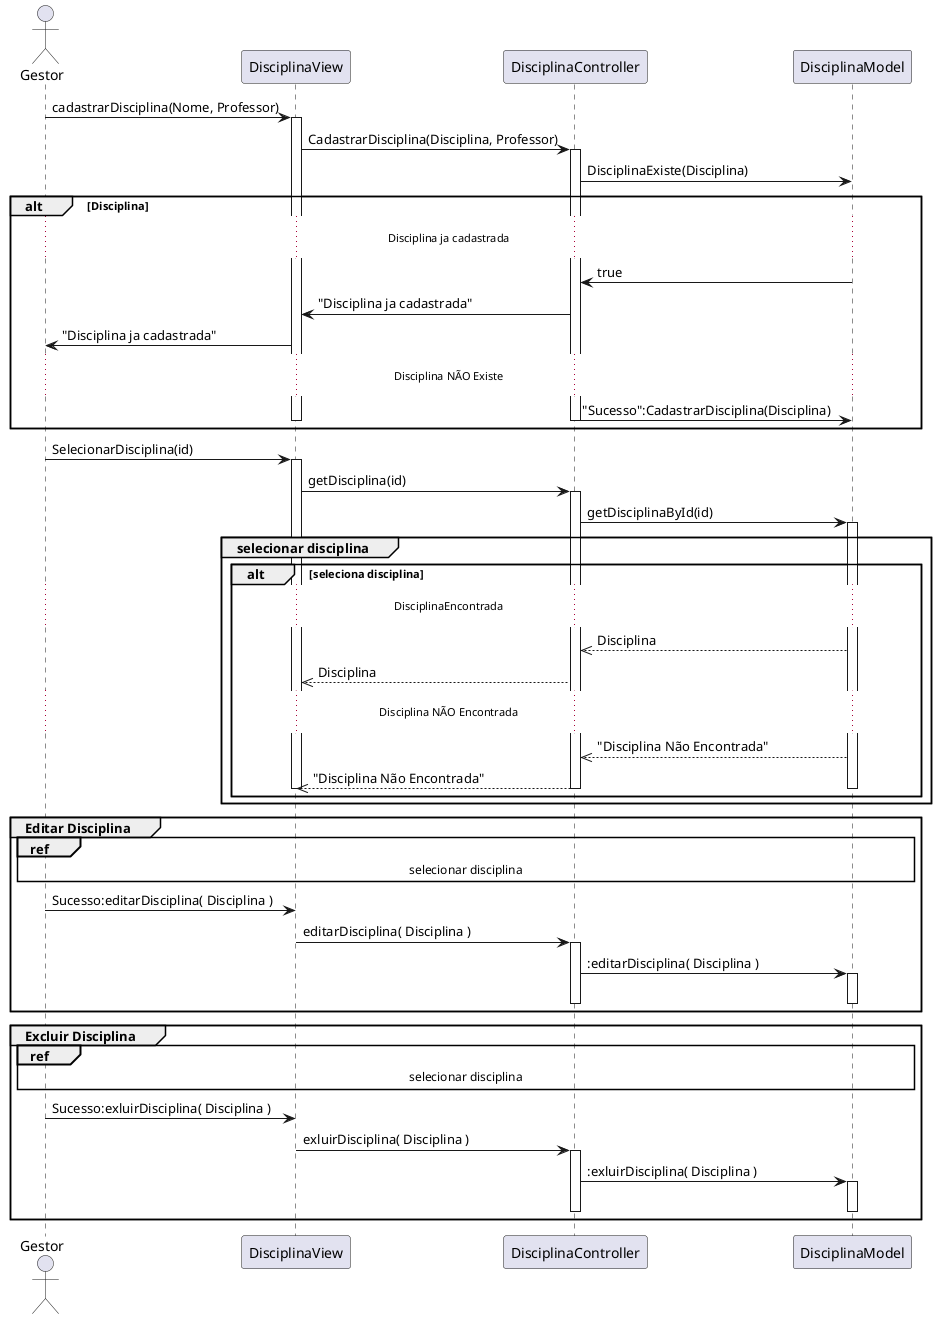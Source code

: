 @startuml
actor Gestor

participant DisciplinaView
participant DisciplinaController
participant DisciplinaModel



Gestor -> DisciplinaView : cadastrarDisciplina(Nome, Professor)
activate DisciplinaView
DisciplinaView -> DisciplinaController: CadastrarDisciplina(Disciplina, Professor)
activate DisciplinaController
DisciplinaController -> DisciplinaModel : DisciplinaExiste(Disciplina)
alt Disciplina
    ...Disciplina ja cadastrada...
    DisciplinaModel -> DisciplinaController : true
    DisciplinaController -> DisciplinaView : "Disciplina ja cadastrada"
    DisciplinaView -> Gestor: "Disciplina ja cadastrada"
    ...Disciplina NÃO Existe...
    DisciplinaController -> DisciplinaModel: "Sucesso":CadastrarDisciplina(Disciplina)
    deactivate DisciplinaModel
    deactivate DisciplinaController
    deactivate DisciplinaView
end

Gestor -> DisciplinaView : SelecionarDisciplina(id)
activate DisciplinaView
DisciplinaView -> DisciplinaController : getDisciplina(id)
activate DisciplinaController
DisciplinaController -> DisciplinaModel: getDisciplinaById(id)
activate DisciplinaModel
group selecionar disciplina
    alt seleciona disciplina
        ...DisciplinaEncontrada...
        DisciplinaModel -->> DisciplinaController : Disciplina
        DisciplinaController -->> DisciplinaView : Disciplina
        ...Disciplina NÃO Encontrada...
        DisciplinaModel -->> DisciplinaController : "Disciplina Não Encontrada"
        DisciplinaController -->> DisciplinaView:  "Disciplina Não Encontrada"
        deactivate DisciplinaModel
        deactivate DisciplinaController
        deactivate DisciplinaView
    end
end

group Editar Disciplina
    ref over Gestor,DisciplinaView,DisciplinaController, DisciplinaModel : selecionar disciplina
    Gestor -> DisciplinaView: Sucesso:editarDisciplina( Disciplina )
    DisciplinaView-> DisciplinaController: editarDisciplina( Disciplina )
    activate DisciplinaController
    DisciplinaController -> DisciplinaModel : :editarDisciplina( Disciplina )
    activate DisciplinaModel
    deactivate DisciplinaModel
    deactivate DisciplinaController
    deactivate DisciplinaView
end

group Excluir Disciplina
    ref over Gestor,DisciplinaView,DisciplinaController, DisciplinaModel : selecionar disciplina
    Gestor -> DisciplinaView: Sucesso:exluirDisciplina( Disciplina )
    DisciplinaView-> DisciplinaController: exluirDisciplina( Disciplina )
    activate DisciplinaController
    DisciplinaController -> DisciplinaModel : :exluirDisciplina( Disciplina )
    activate DisciplinaModel
    deactivate DisciplinaModel
    deactivate DisciplinaController
    deactivate DisciplinaView
end

@enduml